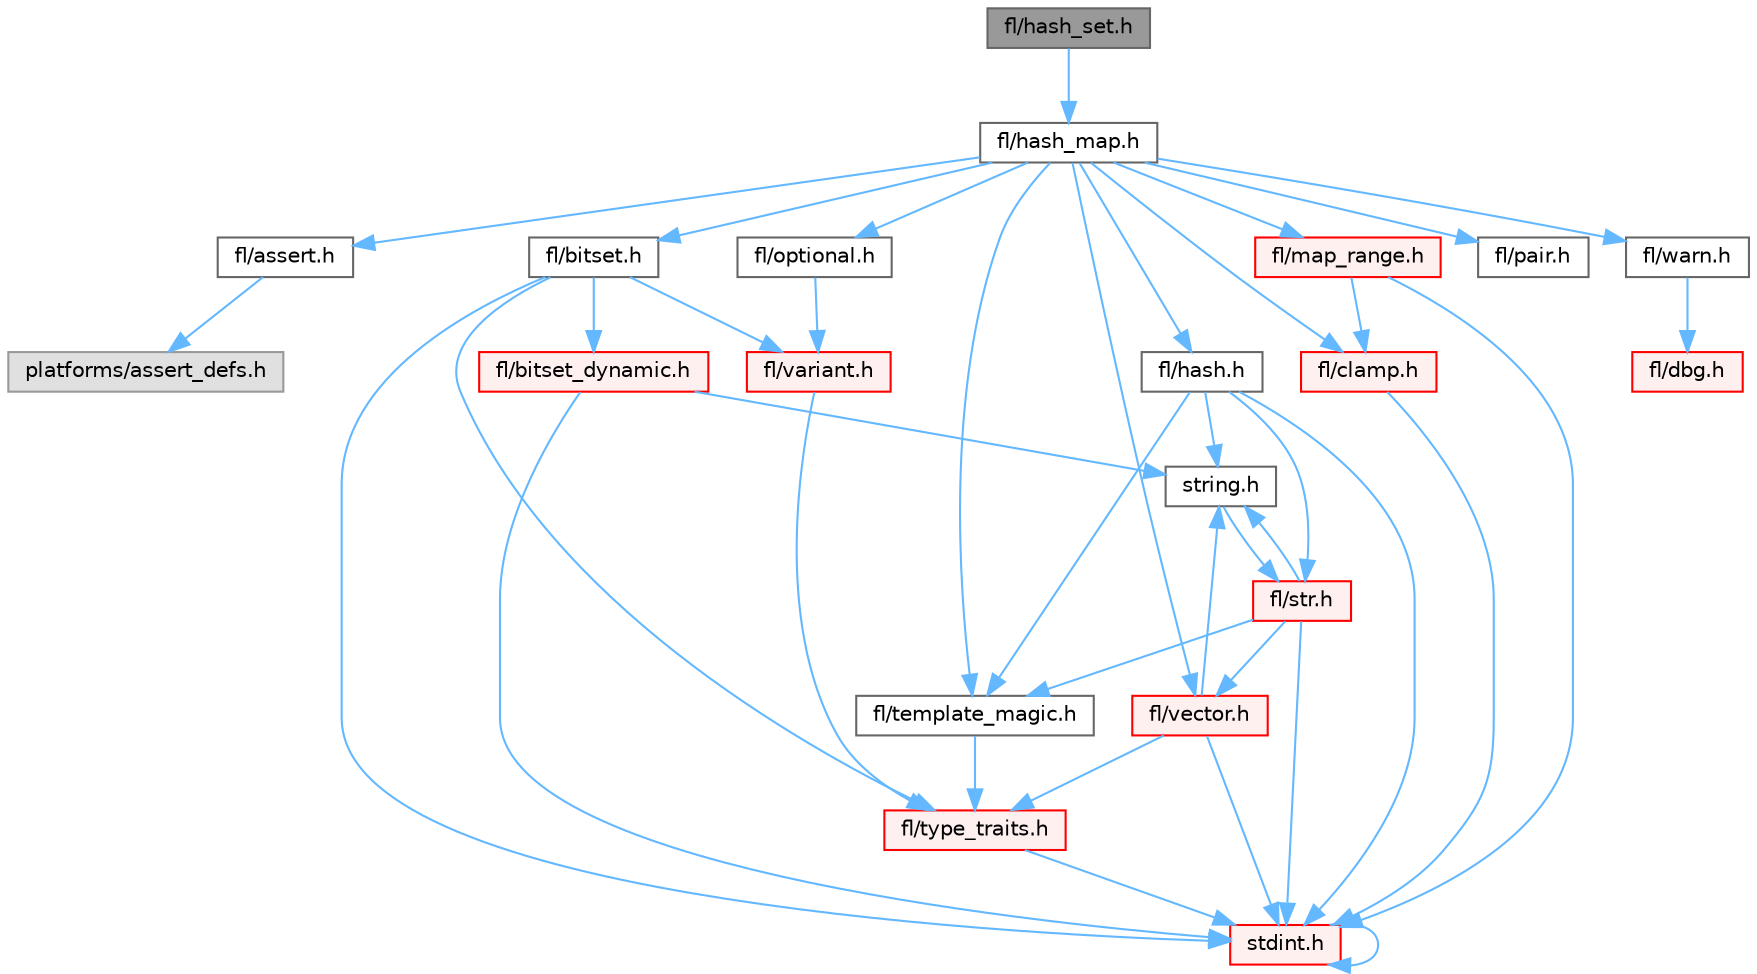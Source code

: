 digraph "fl/hash_set.h"
{
 // INTERACTIVE_SVG=YES
 // LATEX_PDF_SIZE
  bgcolor="transparent";
  edge [fontname=Helvetica,fontsize=10,labelfontname=Helvetica,labelfontsize=10];
  node [fontname=Helvetica,fontsize=10,shape=box,height=0.2,width=0.4];
  Node1 [id="Node000001",label="fl/hash_set.h",height=0.2,width=0.4,color="gray40", fillcolor="grey60", style="filled", fontcolor="black",tooltip=" "];
  Node1 -> Node2 [id="edge1_Node000001_Node000002",color="steelblue1",style="solid",tooltip=" "];
  Node2 [id="Node000002",label="fl/hash_map.h",height=0.2,width=0.4,color="grey40", fillcolor="white", style="filled",URL="$d6/d13/hash__map_8h.html",tooltip=" "];
  Node2 -> Node3 [id="edge2_Node000002_Node000003",color="steelblue1",style="solid",tooltip=" "];
  Node3 [id="Node000003",label="fl/assert.h",height=0.2,width=0.4,color="grey40", fillcolor="white", style="filled",URL="$dc/da7/assert_8h.html",tooltip=" "];
  Node3 -> Node4 [id="edge3_Node000003_Node000004",color="steelblue1",style="solid",tooltip=" "];
  Node4 [id="Node000004",label="platforms/assert_defs.h",height=0.2,width=0.4,color="grey60", fillcolor="#E0E0E0", style="filled",tooltip=" "];
  Node2 -> Node5 [id="edge4_Node000002_Node000005",color="steelblue1",style="solid",tooltip=" "];
  Node5 [id="Node000005",label="fl/bitset.h",height=0.2,width=0.4,color="grey40", fillcolor="white", style="filled",URL="$d1/d69/bitset_8h.html",tooltip=" "];
  Node5 -> Node6 [id="edge5_Node000005_Node000006",color="steelblue1",style="solid",tooltip=" "];
  Node6 [id="Node000006",label="fl/bitset_dynamic.h",height=0.2,width=0.4,color="red", fillcolor="#FFF0F0", style="filled",URL="$de/d7a/bitset__dynamic_8h.html",tooltip=" "];
  Node6 -> Node7 [id="edge6_Node000006_Node000007",color="steelblue1",style="solid",tooltip=" "];
  Node7 [id="Node000007",label="stdint.h",height=0.2,width=0.4,color="red", fillcolor="#FFF0F0", style="filled",URL="$df/dd8/stdint_8h.html",tooltip=" "];
  Node7 -> Node7 [id="edge7_Node000007_Node000007",color="steelblue1",style="solid",tooltip=" "];
  Node6 -> Node9 [id="edge8_Node000006_Node000009",color="steelblue1",style="solid",tooltip=" "];
  Node9 [id="Node000009",label="string.h",height=0.2,width=0.4,color="grey40", fillcolor="white", style="filled",URL="$da/d66/string_8h.html",tooltip=" "];
  Node9 -> Node10 [id="edge9_Node000009_Node000010",color="steelblue1",style="solid",tooltip=" "];
  Node10 [id="Node000010",label="fl/str.h",height=0.2,width=0.4,color="red", fillcolor="#FFF0F0", style="filled",URL="$d1/d93/str_8h.html",tooltip=" "];
  Node10 -> Node7 [id="edge10_Node000010_Node000007",color="steelblue1",style="solid",tooltip=" "];
  Node10 -> Node9 [id="edge11_Node000010_Node000009",color="steelblue1",style="solid",tooltip=" "];
  Node10 -> Node26 [id="edge12_Node000010_Node000026",color="steelblue1",style="solid",tooltip=" "];
  Node26 [id="Node000026",label="fl/template_magic.h",height=0.2,width=0.4,color="grey40", fillcolor="white", style="filled",URL="$d8/d0c/template__magic_8h.html",tooltip=" "];
  Node26 -> Node23 [id="edge13_Node000026_Node000023",color="steelblue1",style="solid",tooltip=" "];
  Node23 [id="Node000023",label="fl/type_traits.h",height=0.2,width=0.4,color="red", fillcolor="#FFF0F0", style="filled",URL="$df/d63/type__traits_8h.html",tooltip=" "];
  Node23 -> Node7 [id="edge14_Node000023_Node000007",color="steelblue1",style="solid",tooltip=" "];
  Node10 -> Node27 [id="edge15_Node000010_Node000027",color="steelblue1",style="solid",tooltip=" "];
  Node27 [id="Node000027",label="fl/vector.h",height=0.2,width=0.4,color="red", fillcolor="#FFF0F0", style="filled",URL="$d6/d68/vector_8h.html",tooltip=" "];
  Node27 -> Node7 [id="edge16_Node000027_Node000007",color="steelblue1",style="solid",tooltip=" "];
  Node27 -> Node9 [id="edge17_Node000027_Node000009",color="steelblue1",style="solid",tooltip=" "];
  Node27 -> Node23 [id="edge18_Node000027_Node000023",color="steelblue1",style="solid",tooltip=" "];
  Node5 -> Node23 [id="edge19_Node000005_Node000023",color="steelblue1",style="solid",tooltip=" "];
  Node5 -> Node30 [id="edge20_Node000005_Node000030",color="steelblue1",style="solid",tooltip=" "];
  Node30 [id="Node000030",label="fl/variant.h",height=0.2,width=0.4,color="red", fillcolor="#FFF0F0", style="filled",URL="$d6/d10/variant_8h.html",tooltip=" "];
  Node30 -> Node23 [id="edge21_Node000030_Node000023",color="steelblue1",style="solid",tooltip=" "];
  Node5 -> Node7 [id="edge22_Node000005_Node000007",color="steelblue1",style="solid",tooltip=" "];
  Node2 -> Node13 [id="edge23_Node000002_Node000013",color="steelblue1",style="solid",tooltip=" "];
  Node13 [id="Node000013",label="fl/clamp.h",height=0.2,width=0.4,color="red", fillcolor="#FFF0F0", style="filled",URL="$d6/dd3/clamp_8h.html",tooltip=" "];
  Node13 -> Node7 [id="edge24_Node000013_Node000007",color="steelblue1",style="solid",tooltip=" "];
  Node2 -> Node31 [id="edge25_Node000002_Node000031",color="steelblue1",style="solid",tooltip=" "];
  Node31 [id="Node000031",label="fl/hash.h",height=0.2,width=0.4,color="grey40", fillcolor="white", style="filled",URL="$db/dfb/hash_8h.html",tooltip=" "];
  Node31 -> Node10 [id="edge26_Node000031_Node000010",color="steelblue1",style="solid",tooltip=" "];
  Node31 -> Node26 [id="edge27_Node000031_Node000026",color="steelblue1",style="solid",tooltip=" "];
  Node31 -> Node7 [id="edge28_Node000031_Node000007",color="steelblue1",style="solid",tooltip=" "];
  Node31 -> Node9 [id="edge29_Node000031_Node000009",color="steelblue1",style="solid",tooltip=" "];
  Node2 -> Node15 [id="edge30_Node000002_Node000015",color="steelblue1",style="solid",tooltip=" "];
  Node15 [id="Node000015",label="fl/map_range.h",height=0.2,width=0.4,color="red", fillcolor="#FFF0F0", style="filled",URL="$d1/d47/map__range_8h.html",tooltip=" "];
  Node15 -> Node7 [id="edge31_Node000015_Node000007",color="steelblue1",style="solid",tooltip=" "];
  Node15 -> Node13 [id="edge32_Node000015_Node000013",color="steelblue1",style="solid",tooltip=" "];
  Node2 -> Node32 [id="edge33_Node000002_Node000032",color="steelblue1",style="solid",tooltip=" "];
  Node32 [id="Node000032",label="fl/optional.h",height=0.2,width=0.4,color="grey40", fillcolor="white", style="filled",URL="$dc/d62/optional_8h.html",tooltip=" "];
  Node32 -> Node30 [id="edge34_Node000032_Node000030",color="steelblue1",style="solid",tooltip=" "];
  Node2 -> Node33 [id="edge35_Node000002_Node000033",color="steelblue1",style="solid",tooltip=" "];
  Node33 [id="Node000033",label="fl/pair.h",height=0.2,width=0.4,color="grey40", fillcolor="white", style="filled",URL="$d3/d41/pair_8h.html",tooltip=" "];
  Node2 -> Node26 [id="edge36_Node000002_Node000026",color="steelblue1",style="solid",tooltip=" "];
  Node2 -> Node27 [id="edge37_Node000002_Node000027",color="steelblue1",style="solid",tooltip=" "];
  Node2 -> Node34 [id="edge38_Node000002_Node000034",color="steelblue1",style="solid",tooltip=" "];
  Node34 [id="Node000034",label="fl/warn.h",height=0.2,width=0.4,color="grey40", fillcolor="white", style="filled",URL="$de/d77/warn_8h.html",tooltip=" "];
  Node34 -> Node35 [id="edge39_Node000034_Node000035",color="steelblue1",style="solid",tooltip=" "];
  Node35 [id="Node000035",label="fl/dbg.h",height=0.2,width=0.4,color="red", fillcolor="#FFF0F0", style="filled",URL="$d6/d01/dbg_8h.html",tooltip=" "];
}
